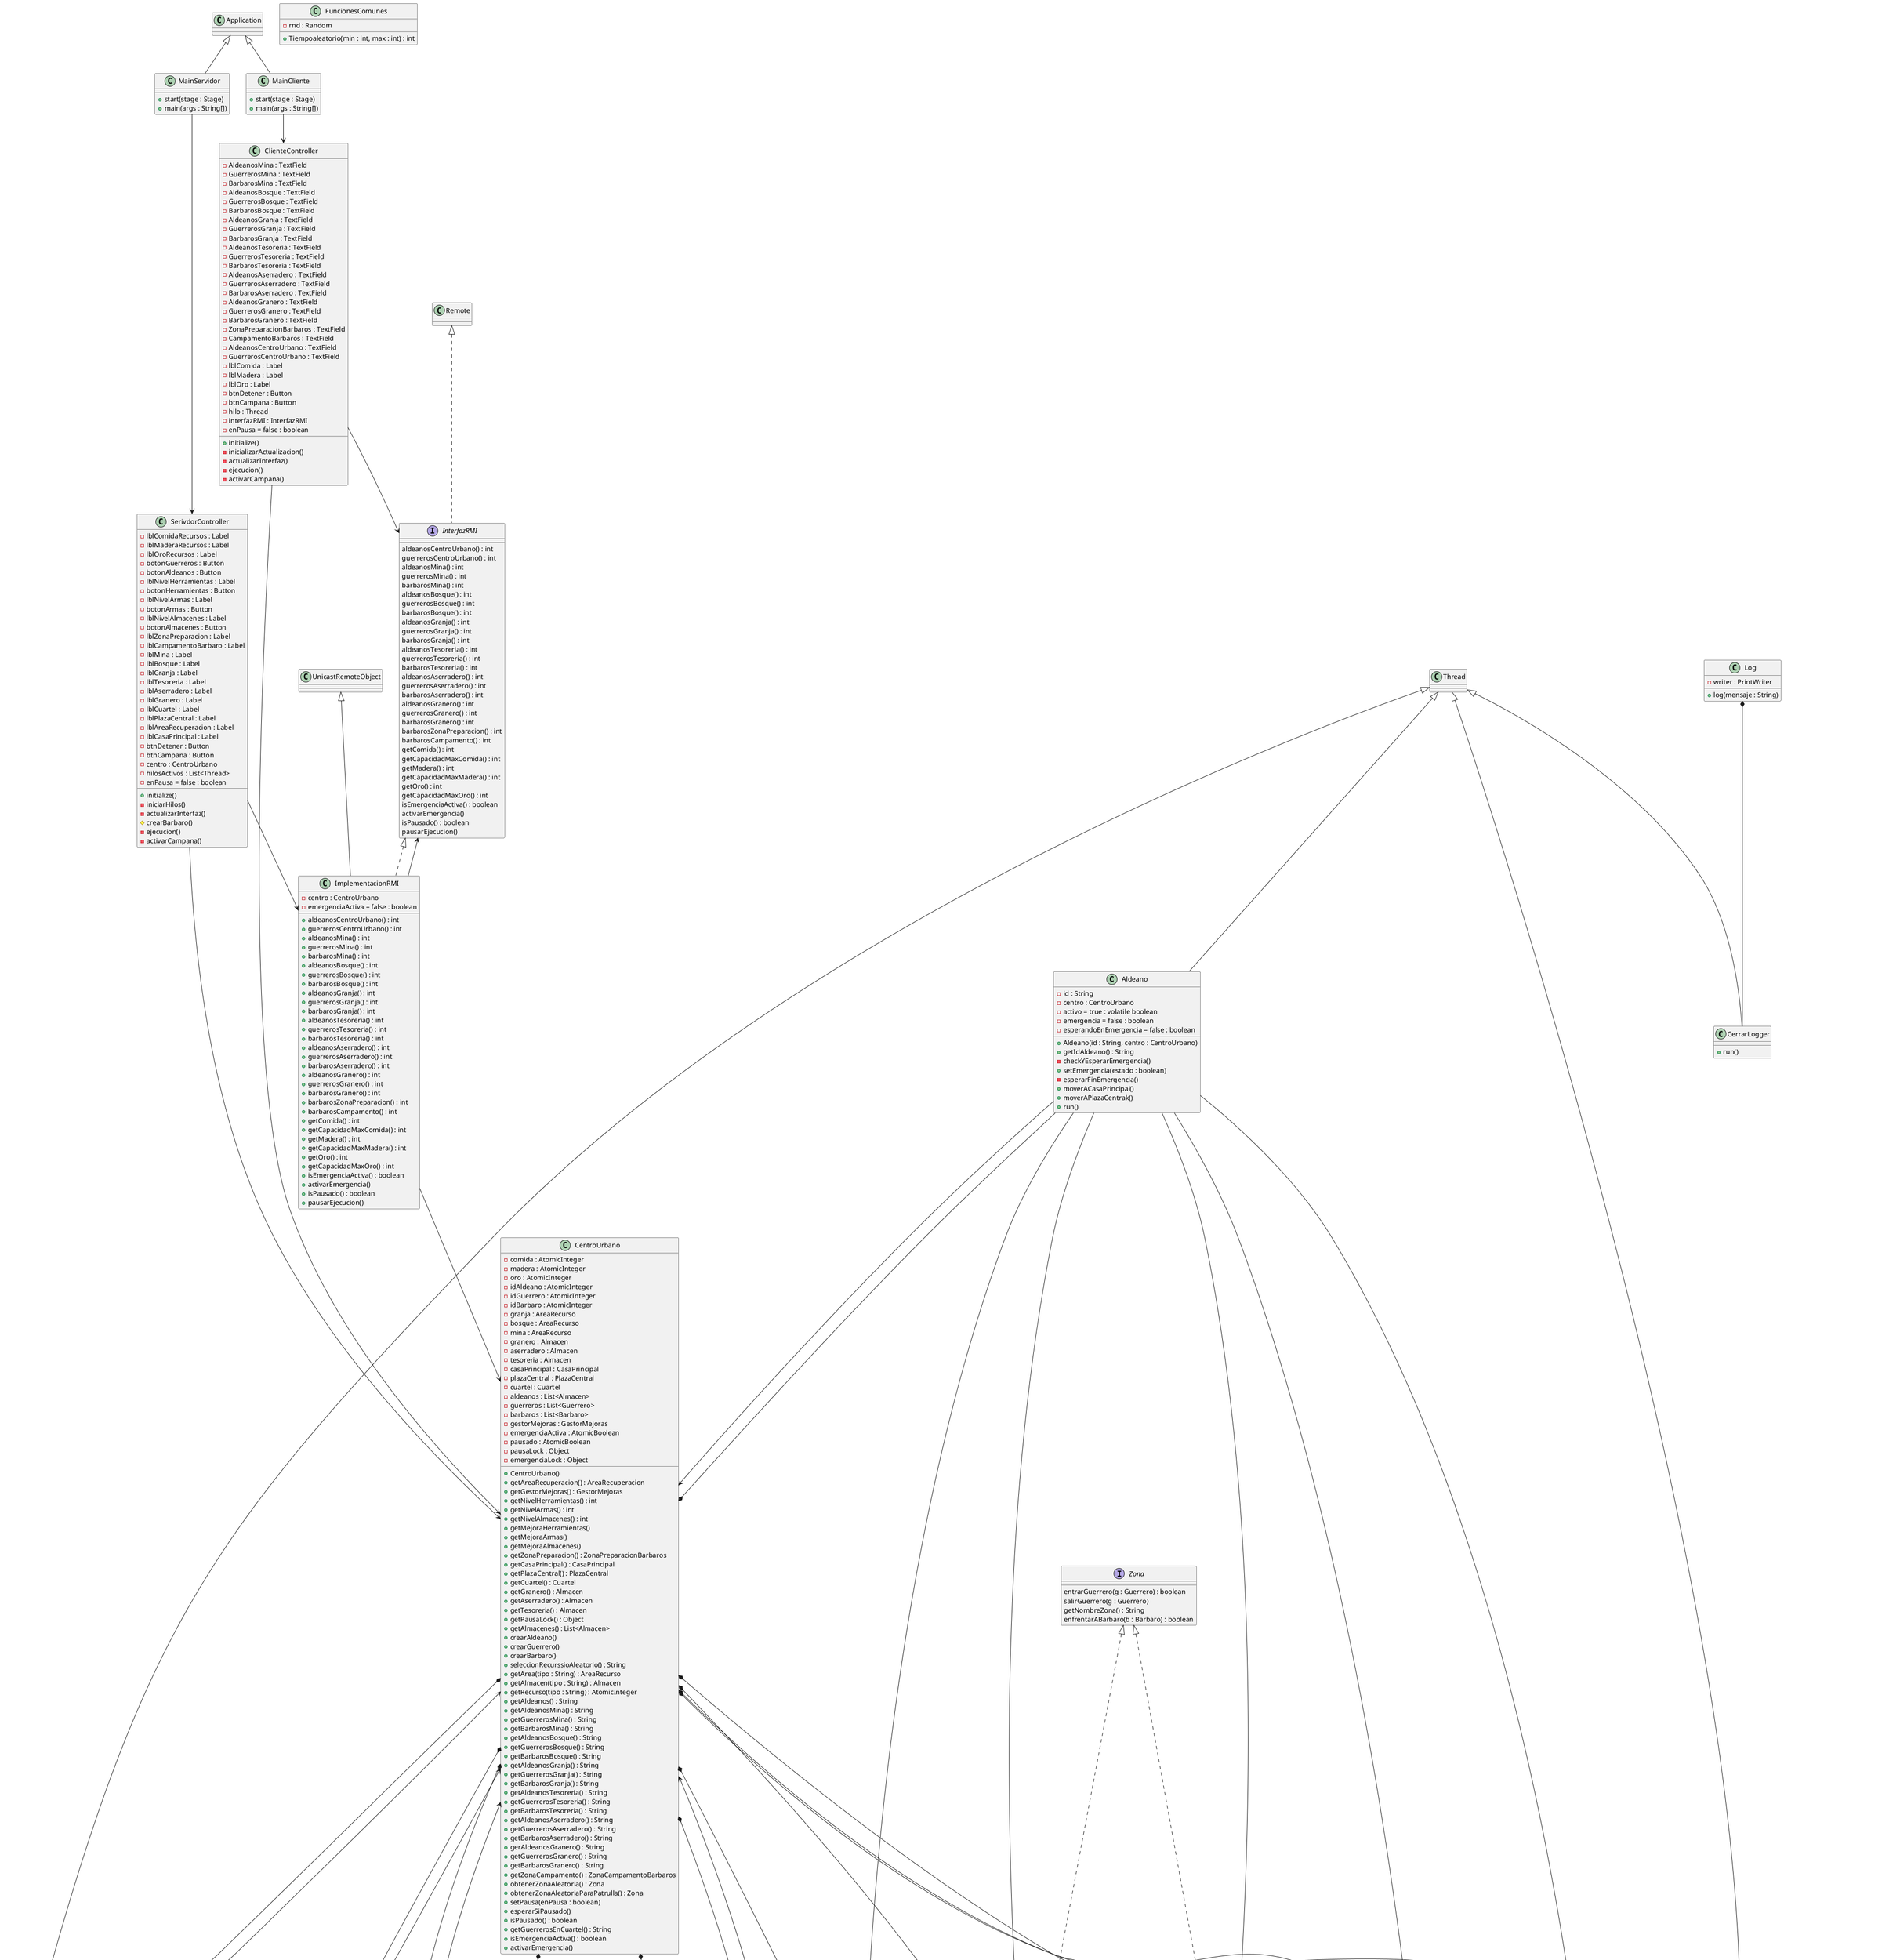 @startuml
'https://plantuml.com/class-diagram

class Aldeano
class Almacen
class AreaRecuperacion
class AreaRecurso
class Barbaro
class CentroUrbano
class CasaPrincipal
class PlazaCentral
class Cuartel
class ClienteController
class FuncionesComunes
class GestorMejoras
class Guerrero
class ImplementacionRMI
interface InterfazRMI
class Log
class CerrarLogger
class MainCliente
class MainServidor
class SerivdorController
interface Zona
class ZonaCampamentoBarbaros
class ZonaPreparacionBarbaros

class Aldeano {
-id : String
-centro : CentroUrbano
-activo = true : volatile boolean
-emergencia = false : boolean
-esperandoEnEmergencia = false : boolean
+Aldeano(id : String, centro : CentroUrbano)
+getIdAldeano() : String
-checkYEsperarEmergencia()
+setEmergencia(estado : boolean)
-esperarFinEmergencia()
+moverACasaPrincipal()
+moverAPlazaCentrak()
+run()
}

class Almacen {
-tipo : String
-cantidadActual : int
-capacidadMaxima : int
-centro : CentroUrbano
-lock : Object
-aldeanosDepositando : List<Aldeano>
-aldeanosEsperando : List<Aldeano>
-guerreros : List<Guerrero>
-barbarosAtacando : List<Barbaro>
-random : Random
+Almacen(tipo : String, capacidad : int, centro : CentroUrbano)
+getCapacidadMaxima() : int
+getCantidadActual() : int
+entrarGuerrero(g : Guerrero) : boolean
+salirGuerrero(g : Guerrero)
+getNombreZona() : String
+enfrentarABarbaro(b : Barbaro)
+depositar(aldeano : Aldeano, cantidad : int)
+aumentarCapacidad(cantidad : int)
+saquear(b : Barbaro)
+añadirInicial(cantidad : int)
+getAldeanos() : List<Aldeano>
+getGuerreros() : List<Guerrero>
+obtenerEstadoAldeanos() : String
+expulsarAldeanos()
+salir(aldeano : Aldeano)
+agregarBarbaro(b : Barbaro)
+eliminarBarbaro(b : Barbaro)
+getBarbaros() : List<Barbaro>
}

class AreaRecuperacion {
-enRecuperacion : Set<String>
-guerrerosEnRecuperacion : Set<String>
-lock : Object
+entrar(a : Aldeano)
+entrarGuerrero(g : Guerrero)
+obtenerIdsEnRecuperacion() : String
+getAldeanosEnRecuperacion() : List<String>
}

class AreaRecurso {
-tipo : String
-recolectando : List<Aldeano>
-esperandoEnCola : List<Aldeano>
-barbarosAtacando : List<Barbaro>
-centro : CentroUrbano
-lockZona : ReentrantLock
-puedeEntrarAldeano : Condition
-enAtaque = false : boolean
-destruida = false : boolean
-enReparacion = false : boolean
-lockGuerreros : ReentrantLock
-puedeEntrarGuerrero : Condition
-guerrerosDentro : List<Guerrero>
-MAX_GUERREROS = 3 : int
+AreaRecurso(tipo : String, centro : CentroUrbano)
+toString(tipo : String) : String
+entrarGuerrero(g : Guerrero) : boolean
+salirGuerrero(g : Guerrero)
+getNombreZona() : String
+enfrentarABarbaro(b : Barbaro) : boolean
+entrar(a : Aldeano)
+salir(a : Aldeano)
+iniciarAtaque(b : Barbaro)
+finalizarAtaque(destruir : boolean)
+expulsarAldeanos()
+fueAtacadoDurante(a : Aldeano) : boolean
+eliminarBarbaro(b : Barbaro)
-getCentroDe(a : Aldeano) : CentroUrbano
+obtenerEstadoAldeanos() : String
+getAldeanos() : List<Aldeano>
+getGuerreros() : List<Guerrero>
+getBarbaros : List<Barbaro>
}

class Barbaro {
-id : String
-centro : CentroUrbano
-rand : Random
-puedeAtacar = true : boolean
-lockAtaque : Object
+Barbaro(id : String, centro : CentroUrbano)
+getIdBarbaro() : String
+run()
}

class CentroUrbano {
-comida : AtomicInteger
-madera : AtomicInteger
-oro : AtomicInteger
-idAldeano : AtomicInteger
-idGuerrero : AtomicInteger
-idBarbaro : AtomicInteger
-granja : AreaRecurso
-bosque : AreaRecurso
-mina : AreaRecurso
-granero : Almacen
-aserradero : Almacen
-tesoreria : Almacen
-casaPrincipal : CasaPrincipal
-plazaCentral : PlazaCentral
-cuartel : Cuartel
-aldeanos : List<Almacen>
-guerreros : List<Guerrero>
-barbaros : List<Barbaro>
-gestorMejoras : GestorMejoras
-emergenciaActiva : AtomicBoolean
-pausado : AtomicBoolean
-pausaLock : Object
-emergenciaLock : Object
+CentroUrbano()
+getAreaRecuperacion() : AreaRecuperacion
+getGestorMejoras() : GestorMejoras
+getNivelHerramientas() : int
+getNivelArmas() : int
+getNivelAlmacenes() : int
+getMejoraHerramientas()
+getMejoraArmas()
+getMejoraAlmacenes()
+getZonaPreparacion() : ZonaPreparacionBarbaros
+getCasaPrincipal() : CasaPrincipal
+getPlazaCentral() : PlazaCentral
+getCuartel() : Cuartel
+getGranero() : Almacen
+getAserradero() : Almacen
+getTesoreria() : Almacen
+getPausaLock() : Object
+getAlmacenes() : List<Almacen>
+crearAldeano()
+crearGuerrero()
+crearBarbaro()
+seleccionRecurssioAleatorio() : String
+getArea(tipo : String) : AreaRecurso
+getAlmacen(tipo : String) : Almacen
+getRecurso(tipo : String) : AtomicInteger
+getAldeanos() : String
+getAldeanosMina() : String
+getGuerrerosMina() : String
+getBarbarosMina() : String
+getAldeanosBosque() : String
+getGuerrerosBosque() : String
+getBarbarosBosque() : String
+getAldeanosGranja() : String
+getGuerrerosGranja() : String
+getBarbarosGranja() : String
+getAldeanosTesoreria() : String
+getGuerrerosTesoreria() : String
+getBarbarosTesoreria() : String
+getAldeanosAserradero() : String
+getGuerrerosAserradero() : String
+getBarbarosAserradero() : String
+gerAldeanosGranero() : String
+getGuerrerosGranero() : String
+getBarbarosGranero() : String
+getZonaCampamento() : ZonaCampamentoBarbaros
+obtenerZonaAleatoria() : Zona
+obtenerZonaAleatoriaParaPatrulla() : Zona
+setPausa(enPausa : boolean)
+esperarSiPausado()
+isPausado() : boolean
+getGuerrerosEnCuartel() : String
+isEmergenciaActiva() : boolean
+activarEmergencia()
}

class CasaPrincipal {
-aldeanosEnCasa : List<String>
+registrarEntrada(idAldeano : String)
+salir(idAldeano : String)
+estaRegistrado(idAldeano : String)
+obtenerIds() : String
}

class PlazaCentral {
-aldeanosEnPlaza : List<String>
+planificar(idAldeano : String)
+salir(idAldeano : String)
+estaRegistrado(idAldeano : String) : boolean
+obtenerIds() : String
}

class Cuartel {
-enEntrenamiento : List<Guerrero>
+entrar(g : Guerrero)
+entrenar(g : Guerrero)
+salir(g : Guerrero)
+obtenerGuerrerosEntrenando() : String
}

class ClienteController {
-AldeanosMina : TextField
-GuerrerosMina : TextField
-BarbarosMina : TextField
-AldeanosBosque : TextField
-GuerrerosBosque : TextField
-BarbarosBosque : TextField
-AldeanosGranja : TextField
-GuerrerosGranja : TextField
-BarbarosGranja : TextField
-AldeanosTesoreria : TextField
-GuerrerosTesoreria : TextField
-BarbarosTesoreria : TextField
-AldeanosAserradero : TextField
-GuerrerosAserradero : TextField
-BarbarosAserradero : TextField
-AldeanosGranero : TextField
-GuerrerosGranero : TextField
-BarbarosGranero : TextField
-ZonaPreparacionBarbaros : TextField
-CampamentoBarbaros : TextField
-AldeanosCentroUrbano : TextField
-GuerrerosCentroUrbano : TextField
-lblComida : Label
-lblMadera : Label
-lblOro : Label
-btnDetener : Button
-btnCampana : Button
-hilo : Thread
-interfazRMI : InterfazRMI
-enPausa = false : boolean
+initialize()
-inicializarActualizacion()
-actualizarInterfaz()
-ejecucion()
-activarCampana()
}

class FuncionesComunes {
-rnd : Random
+Tiempoaleatorio(min : int, max : int) : int
}

class GestorMejoras {
-nivelHerramientas = 0 : int
-nivelArmas = 0 : int
-nivelAlmacenes = 0 : int
-centro : CentroUrbano
+gestorMejoras(centro : CentroUrbano)
+getNivelHerramientas() : int
+getNivelArmas() : int
+getNivelAlmacenes() : int
+aplicarMejoraHerramientas()
+aplicarMejoraArmas()
+aplicarMejoraAlmacenes()
}

class Guerrero {
-id : String
-centro : CentroUrbano
-luchando : AtomicBoolean
+Guerrero(id : String, centro : CentroUrbano)
+estaLuchando() : boolean
+setLuchando() : boolean
+enviarARecuperacion()
+getIdGuerrero() : String
+getProbabilidadVictoria() : double
+run()
}

class ImplementacionRMI {
-centro : CentroUrbano
-emergenciaActiva = false : boolean
+aldeanosCentroUrbano() : int
+guerrerosCentroUrbano() : int
+aldeanosMina() : int
+guerrerosMina() : int
+barbarosMina() : int
+aldeanosBosque() : int
+guerrerosBosque() : int
+barbarosBosque() : int
+aldeanosGranja() : int
+guerrerosGranja() : int
+barbarosGranja() : int
+aldeanosTesoreria() : int
+guerrerosTesoreria() : int
+barbarosTesoreria() : int
+aldeanosAserradero() : int
+guerrerosAserradero() : int
+barbarosAserradero() : int
+aldeanosGranero() : int
+guerrerosGranero() : int
+barbarosGranero() : int
+barbarosZonaPreparacion() : int
+barbarosCampamento() : int
+getComida() : int
+getCapacidadMaxComida() : int
+getMadera() : int
+getCapacidadMaxMadera() : int
+getOro() : int
+getCapacidadMaxOro() : int
+isEmergenciaActiva() : boolean
+activarEmergencia()
+isPausado() : boolean
+pausarEjecucion()
}

interface InterfazRMI {
aldeanosCentroUrbano() : int
guerrerosCentroUrbano() : int
aldeanosMina() : int
guerrerosMina() : int
barbarosMina() : int
aldeanosBosque() : int
guerrerosBosque() : int
barbarosBosque() : int
aldeanosGranja() : int
guerrerosGranja() : int
barbarosGranja() : int
aldeanosTesoreria() : int
guerrerosTesoreria() : int
barbarosTesoreria() : int
aldeanosAserradero() : int
guerrerosAserradero() : int
barbarosAserradero() : int
aldeanosGranero() : int
guerrerosGranero() : int
barbarosGranero() : int
barbarosZonaPreparacion() : int
barbarosCampamento() : int
getComida() : int
getCapacidadMaxComida() : int
getMadera() : int
getCapacidadMaxMadera() : int
getOro() : int
getCapacidadMaxOro() : int
isEmergenciaActiva() : boolean
activarEmergencia()
isPausado() : boolean
pausarEjecucion()
}

class Log {
-writer : PrintWriter
+log(mensaje : String)
}

class CerrarLogger {
+run()
}

class MainCliente {
+start(stage : Stage)
+main(args : String[])
}

class MainServidor {
+start(stage : Stage)
+main(args : String[])
}

class SerivdorController {
-lblComidaRecursos : Label
-lblMaderaRecursos : Label
-lblOroRecursos : Label
-botonGuerreros : Button
-botonAldeanos : Button
-lblNivelHerramientas : Label
-botonHerramientas : Button
-lblNivelArmas : Label
-botonArmas : Button
-lblNivelAlmacenes : Label
-botonAlmacenes : Button
-lblZonaPreparacion : Label
-lblCampamentoBarbaro : Label
-lblMina : Label
-lblBosque : Label
-lblGranja : Label
-lblTesoreria : Label
-lblAserradero : Label
-lblGranero : Label
-lblCuartel : Label
-lblPlazaCentral : Label
-lblAreaRecuperacion : Label
-lblCasaPrincipal : Label
-btnDetener : Button
-btnCampana : Button
-centro : CentroUrbano
-hilosActivos : List<Thread>
-enPausa = false : boolean
+initialize()
-iniciarHilos()
-actualizarInterfaz()
#crearBarbaro()
-ejecucion()
-activarCampana()
}

interface Zona {
entrarGuerrero(g : Guerrero) : boolean
salirGuerrero(g : Guerrero)
getNombreZona() : String
enfrentarABarbaro(b : Barbaro) : boolean
}

class ZonaCampamentoBarbaros {
-barbarosEnCampamento : Set<Barbaro>
+entrarCampamento(b : Barbaro)
+salirCampamento(b : Barbaro)
+obtenerIds() : String
+contarBarbarosEnString(ids : String) : int
}

class ZonaPreparacionBarbaros {
-esperando : List<Barbaro>
-lock : Object
-rnd : Random
-barbarosTotales : AtomicInteger
-ultimoAtaque = 0 : long
-objetivoGrupalActual : Zona
-grupoActual : Set<Barbaro>
-centro : CentroUrbano
+ZonaPreparacionBarbaros(centro : CentroUrbano)
+getBarbarosEnPreparacion() : int
+obtenerIdsEnPreparacion() : String
+esperarGrupo(b : Barbaro) : Zona
+eliminarDelGrupo(b : Barbaro)
-seleccionarObjetivoGrupo() : Zona
}

Aldeano --> CentroUrbano
Guerrero --> CentroUrbano
Barbaro --> CentroUrbano
ClienteController --> InterfazRMI
SerivdorController --> CentroUrbano
GestorMejoras --> CentroUrbano
ZonaPreparacionBarbaros --> CentroUrbano
ImplementacionRMI --> CentroUrbano
SerivdorController --> ImplementacionRMI
MainServidor --> SerivdorController
MainCliente --> ClienteController
ClienteController --> CentroUrbano
ImplementacionRMI --> InterfazRMI

CentroUrbano *-- Aldeano
CentroUrbano *-- Guerrero
CentroUrbano *-- Barbaro
CentroUrbano *-- AreaRecurso
CentroUrbano *-- Almacen
CentroUrbano *-- CasaPrincipal
CentroUrbano *-- PlazaCentral
CentroUrbano *-- Cuartel
CentroUrbano *-- GestorMejoras
CentroUrbano *-- AreaRecuperacion
CentroUrbano *-- ZonaCampamentoBarbaros
CentroUrbano *-- ZonaPreparacionBarbaros
Log *-- CerrarLogger

AreaRecurso o-- Aldeano
AreaRecurso o-- Guerrero
AreaRecurso o-- Barbaro

Almacen o-- Aldeano
Almacen o-- Guerrero
Almacen o-- Barbaro

ZonaCampamentoBarbaros o-- Barbaro
ZonaPreparacionBarbaros o-- Barbaro

Cuartel o-- Guerrero
CasaPrincipal o-- Aldeano
PlazaCentral o-- Aldeano
AreaRecuperacion o-- Aldeano
AreaRecuperacion o-- Guerrero

Zona <|.. Almacen
Zona <|.. AreaRecurso
InterfazRMI <|.. ImplementacionRMI
Remote <|.. InterfazRMI

Thread <|-- Aldeano
Thread <|-- Guerrero
Thread <|-- Barbaro
Application <|-- MainServidor
Application <|-- MainCliente
Thread <|-- CerrarLogger
UnicastRemoteObject <|-- ImplementacionRMI

@enduml